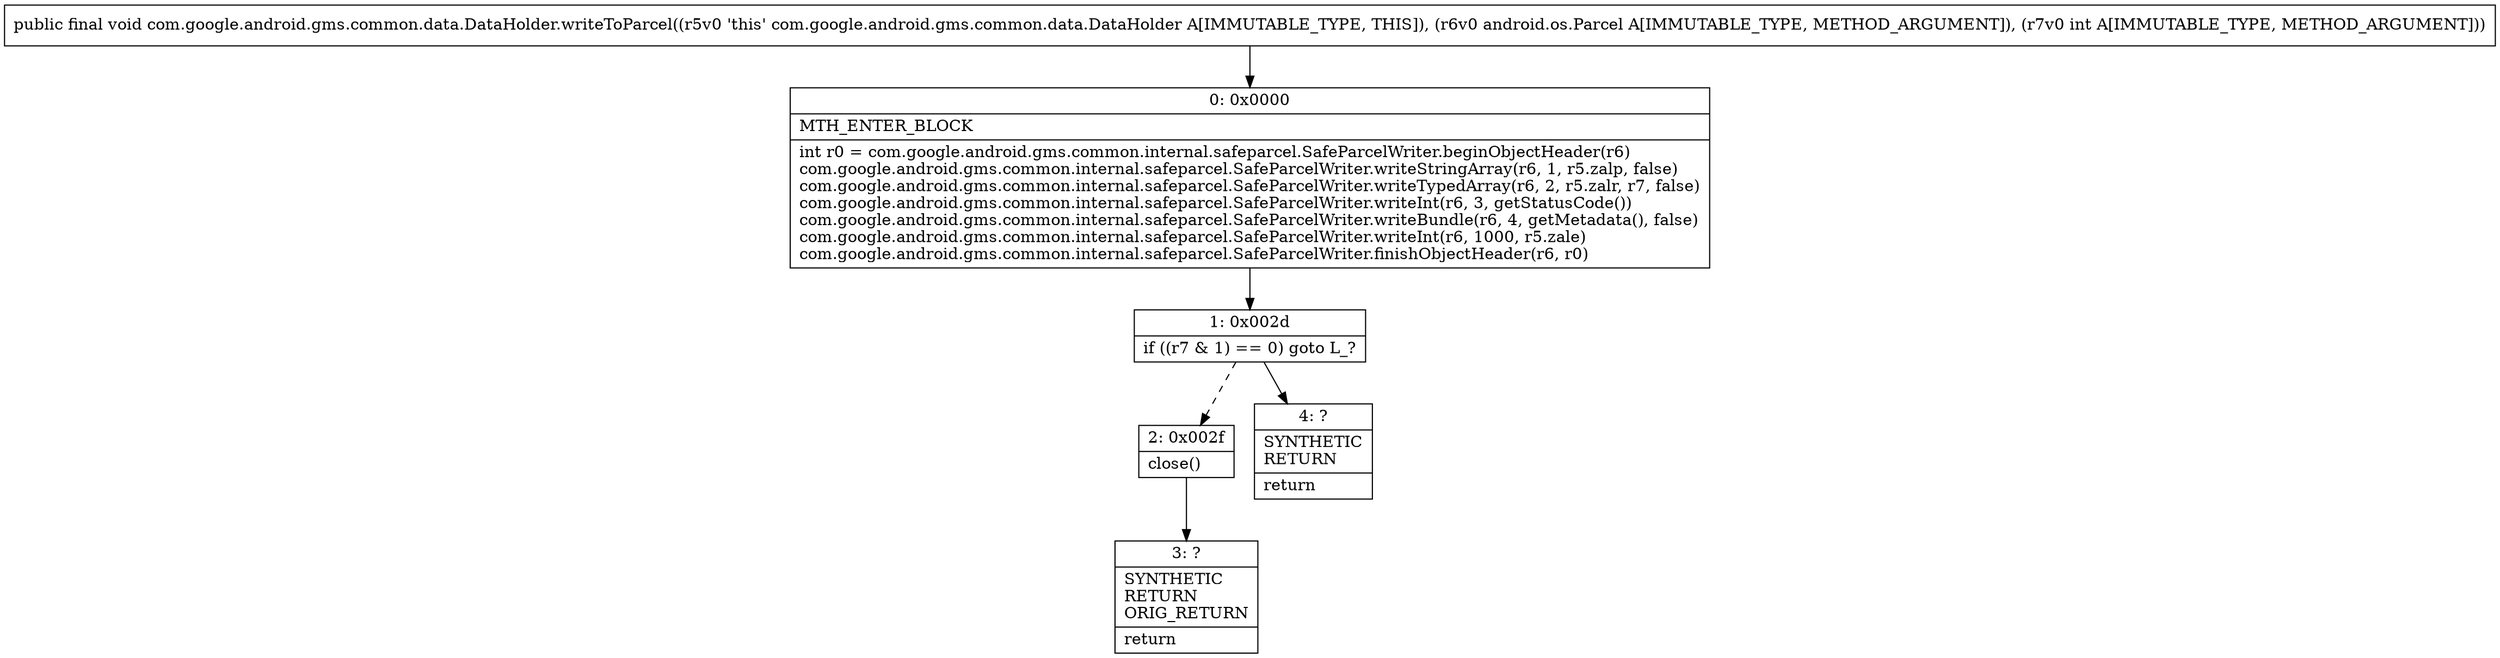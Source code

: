 digraph "CFG forcom.google.android.gms.common.data.DataHolder.writeToParcel(Landroid\/os\/Parcel;I)V" {
Node_0 [shape=record,label="{0\:\ 0x0000|MTH_ENTER_BLOCK\l|int r0 = com.google.android.gms.common.internal.safeparcel.SafeParcelWriter.beginObjectHeader(r6)\lcom.google.android.gms.common.internal.safeparcel.SafeParcelWriter.writeStringArray(r6, 1, r5.zalp, false)\lcom.google.android.gms.common.internal.safeparcel.SafeParcelWriter.writeTypedArray(r6, 2, r5.zalr, r7, false)\lcom.google.android.gms.common.internal.safeparcel.SafeParcelWriter.writeInt(r6, 3, getStatusCode())\lcom.google.android.gms.common.internal.safeparcel.SafeParcelWriter.writeBundle(r6, 4, getMetadata(), false)\lcom.google.android.gms.common.internal.safeparcel.SafeParcelWriter.writeInt(r6, 1000, r5.zale)\lcom.google.android.gms.common.internal.safeparcel.SafeParcelWriter.finishObjectHeader(r6, r0)\l}"];
Node_1 [shape=record,label="{1\:\ 0x002d|if ((r7 & 1) == 0) goto L_?\l}"];
Node_2 [shape=record,label="{2\:\ 0x002f|close()\l}"];
Node_3 [shape=record,label="{3\:\ ?|SYNTHETIC\lRETURN\lORIG_RETURN\l|return\l}"];
Node_4 [shape=record,label="{4\:\ ?|SYNTHETIC\lRETURN\l|return\l}"];
MethodNode[shape=record,label="{public final void com.google.android.gms.common.data.DataHolder.writeToParcel((r5v0 'this' com.google.android.gms.common.data.DataHolder A[IMMUTABLE_TYPE, THIS]), (r6v0 android.os.Parcel A[IMMUTABLE_TYPE, METHOD_ARGUMENT]), (r7v0 int A[IMMUTABLE_TYPE, METHOD_ARGUMENT])) }"];
MethodNode -> Node_0;
Node_0 -> Node_1;
Node_1 -> Node_2[style=dashed];
Node_1 -> Node_4;
Node_2 -> Node_3;
}


